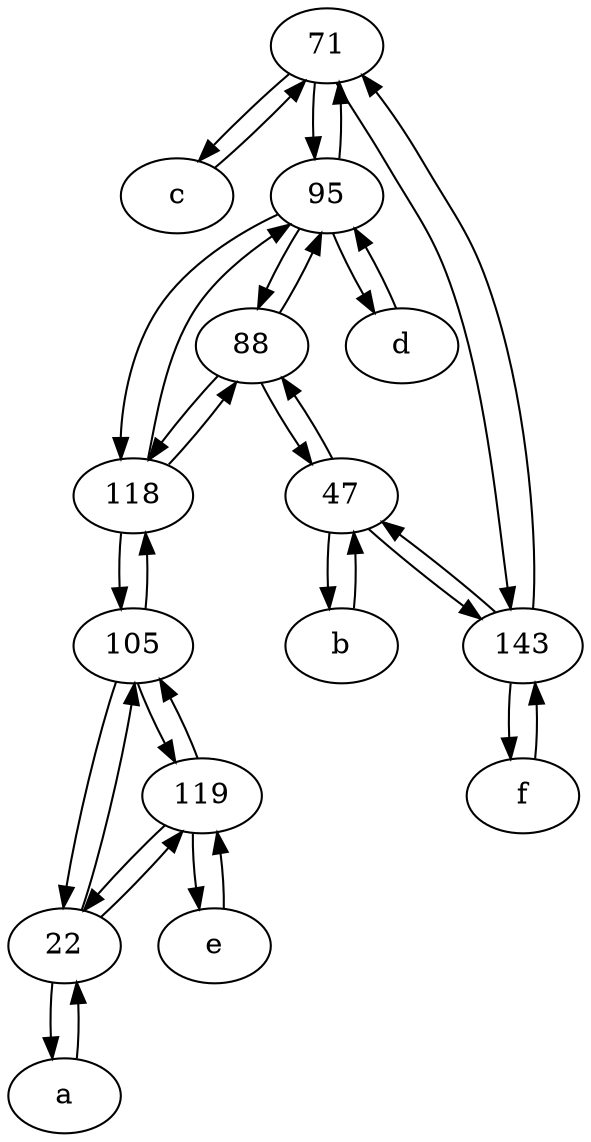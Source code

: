 digraph  {
	71;
	119;
	105;
	b [pos="50,20!"];
	c [pos="20,10!"];
	88;
	f [pos="15,45!"];
	118;
	22;
	d [pos="20,30!"];
	95;
	a [pos="40,10!"];
	47;
	e [pos="30,50!"];
	143;
	f -> 143;
	88 -> 118;
	143 -> 71;
	119 -> 22;
	143 -> f;
	22 -> 119;
	88 -> 47;
	105 -> 118;
	71 -> c;
	22 -> 105;
	47 -> 143;
	119 -> e;
	118 -> 95;
	143 -> 47;
	105 -> 119;
	d -> 95;
	119 -> 105;
	47 -> 88;
	22 -> a;
	118 -> 105;
	95 -> d;
	71 -> 95;
	95 -> 88;
	47 -> b;
	71 -> 143;
	e -> 119;
	95 -> 71;
	95 -> 118;
	a -> 22;
	c -> 71;
	b -> 47;
	105 -> 22;
	118 -> 88;
	88 -> 95;

	}